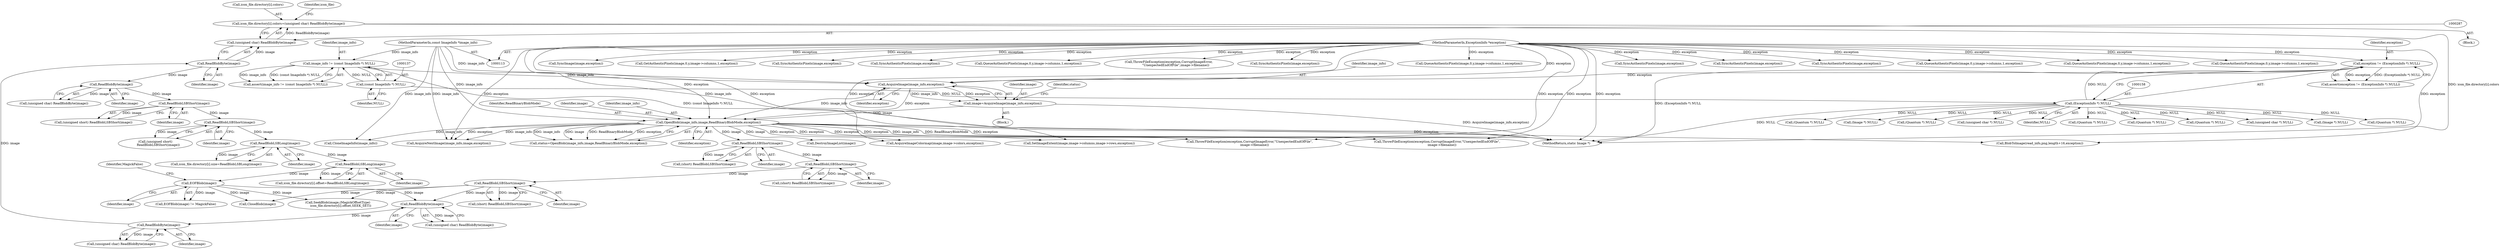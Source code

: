 digraph "0_ImageMagick_0f6fc2d5bf8f500820c3dbcf0d23ee14f2d9f734_3@array" {
"1000278" [label="(Call,icon_file.directory[i].colors=(unsigned char) ReadBlobByte(image))"];
"1000286" [label="(Call,(unsigned char) ReadBlobByte(image))"];
"1000288" [label="(Call,ReadBlobByte(image))"];
"1000276" [label="(Call,ReadBlobByte(image))"];
"1000264" [label="(Call,ReadBlobByte(image))"];
"1000348" [label="(Call,EOFBlob(image))"];
"1000344" [label="(Call,ReadBlobLSBLong(image))"];
"1000334" [label="(Call,ReadBlobLSBLong(image))"];
"1000324" [label="(Call,ReadBlobLSBShort(image))"];
"1000312" [label="(Call,ReadBlobLSBShort(image))"];
"1000300" [label="(Call,ReadBlobByte(image))"];
"1000213" [label="(Call,ReadBlobLSBShort(image))"];
"1000205" [label="(Call,ReadBlobLSBShort(image))"];
"1000197" [label="(Call,ReadBlobLSBShort(image))"];
"1000173" [label="(Call,OpenBlob(image_info,image,ReadBinaryBlobMode,exception))"];
"1000168" [label="(Call,AcquireImage(image_info,exception))"];
"1000134" [label="(Call,image_info != (const ImageInfo *) NULL)"];
"1000114" [label="(MethodParameterIn,const ImageInfo *image_info)"];
"1000136" [label="(Call,(const ImageInfo *) NULL)"];
"1000155" [label="(Call,exception != (ExceptionInfo *) NULL)"];
"1000115" [label="(MethodParameterIn,ExceptionInfo *exception)"];
"1000157" [label="(Call,(ExceptionInfo *) NULL)"];
"1000166" [label="(Call,image=AcquireImage(image_info,exception))"];
"1001632" [label="(Call,QueueAuthenticPixels(image,0,y,image->columns,1,exception))"];
"1000265" [label="(Identifier,image)"];
"1000326" [label="(Call,icon_file.directory[i].size=ReadBlobLSBLong(image))"];
"1000274" [label="(Call,(unsigned char) ReadBlobByte(image))"];
"1000114" [label="(MethodParameterIn,const ImageInfo *image_info)"];
"1000197" [label="(Call,ReadBlobLSBShort(image))"];
"1000288" [label="(Call,ReadBlobByte(image))"];
"1001757" [label="(Call,QueueAuthenticPixels(image,0,y,image->columns,1,exception))"];
"1000298" [label="(Call,(unsigned char) ReadBlobByte(image))"];
"1000286" [label="(Call,(unsigned char) ReadBlobByte(image))"];
"1001944" [label="(Call,(Quantum *) NULL)"];
"1000176" [label="(Identifier,ReadBinaryBlobMode)"];
"1001089" [label="(Call,SetImageExtent(image,image->columns,image->rows,exception))"];
"1000345" [label="(Identifier,image)"];
"1000505" [label="(Call,(unsigned char *) NULL)"];
"1000175" [label="(Identifier,image)"];
"1000352" [label="(Call,ThrowFileException(exception,CorruptImageError,\"UnexpectedEndOfFile\",\n          image->filename))"];
"1000313" [label="(Identifier,image)"];
"1002136" [label="(Call,(Image *) NULL)"];
"1000336" [label="(Call,icon_file.directory[i].offset=ReadBlobLSBLong(image))"];
"1000134" [label="(Call,image_info != (const ImageInfo *) NULL)"];
"1001769" [label="(Call,(Quantum *) NULL)"];
"1000444" [label="(Call,ThrowFileException(exception,CorruptImageError,\"UnexpectedEndOfFile\",\n          image->filename))"];
"1000154" [label="(Call,assert(exception != (ExceptionInfo *) NULL))"];
"1001367" [label="(Call,(Quantum *) NULL)"];
"1000188" [label="(Call,(Image *) NULL)"];
"1000116" [label="(Block,)"];
"1000206" [label="(Identifier,image)"];
"1000591" [label="(Call,BlobToImage(read_info,png,length+16,exception))"];
"1001355" [label="(Call,QueueAuthenticPixels(image,0,y,image->columns,1,exception))"];
"1001528" [label="(Call,(Quantum *) NULL)"];
"1000277" [label="(Identifier,image)"];
"1000934" [label="(Call,AcquireImageColormap(image,image->colors,exception))"];
"1000136" [label="(Call,(const ImageInfo *) NULL)"];
"1002168" [label="(Call,CloseBlob(image))"];
"1000962" [label="(Call,(unsigned char *) NULL)"];
"1000205" [label="(Call,ReadBlobLSBShort(image))"];
"1000174" [label="(Identifier,image_info)"];
"1000253" [label="(Block,)"];
"1000173" [label="(Call,OpenBlob(image_info,image,ReadBinaryBlobMode,exception))"];
"1000322" [label="(Call,(unsigned short)\n      ReadBlobLSBShort(image))"];
"1000349" [label="(Identifier,image)"];
"1000159" [label="(Identifier,NULL)"];
"1001899" [label="(Call,SyncImage(image,exception))"];
"1000172" [label="(Identifier,status)"];
"1000344" [label="(Call,ReadBlobLSBLong(image))"];
"1001932" [label="(Call,GetAuthenticPixels(image,0,y,image->columns,1,exception))"];
"1000169" [label="(Identifier,image_info)"];
"1001701" [label="(Call,SyncAuthenticPixels(image,exception))"];
"1000324" [label="(Call,ReadBlobLSBShort(image))"];
"1000312" [label="(Call,ReadBlobLSBShort(image))"];
"1000279" [label="(Call,icon_file.directory[i].colors)"];
"1002128" [label="(Call,AcquireNextImage(image_info,image,exception))"];
"1000264" [label="(Call,ReadBlobByte(image))"];
"1000115" [label="(MethodParameterIn,ExceptionInfo *exception)"];
"1000579" [label="(Call,CloneImageInfo(image_info))"];
"1000166" [label="(Call,image=AcquireImage(image_info,exception))"];
"1000325" [label="(Identifier,image)"];
"1000133" [label="(Call,assert(image_info != (const ImageInfo *) NULL))"];
"1000276" [label="(Call,ReadBlobByte(image))"];
"1000379" [label="(Call,SeekBlob(image,(MagickOffsetType)\n      icon_file.directory[i].offset,SEEK_SET))"];
"1000300" [label="(Call,ReadBlobByte(image))"];
"1001300" [label="(Call,SyncAuthenticPixels(image,exception))"];
"1000156" [label="(Identifier,exception)"];
"1000211" [label="(Call,(short) ReadBlobLSBShort(image))"];
"1001644" [label="(Call,(Quantum *) NULL)"];
"1000294" [label="(Identifier,icon_file)"];
"1000335" [label="(Identifier,image)"];
"1000198" [label="(Identifier,image)"];
"1001171" [label="(Call,QueueAuthenticPixels(image,0,y,image->columns,1,exception))"];
"1000310" [label="(Call,(unsigned short) ReadBlobLSBShort(image))"];
"1000348" [label="(Call,EOFBlob(image))"];
"1000195" [label="(Call,(short) ReadBlobLSBShort(image))"];
"1000334" [label="(Call,ReadBlobLSBLong(image))"];
"1001183" [label="(Call,(Quantum *) NULL)"];
"1000214" [label="(Identifier,image)"];
"1000185" [label="(Call,DestroyImageList(image))"];
"1000203" [label="(Call,(short) ReadBlobLSBShort(image))"];
"1000177" [label="(Identifier,exception)"];
"1000155" [label="(Call,exception != (ExceptionInfo *) NULL)"];
"1000171" [label="(Call,status=OpenBlob(image_info,image,ReadBinaryBlobMode,exception))"];
"1002173" [label="(MethodReturn,static Image *)"];
"1000138" [label="(Identifier,NULL)"];
"1000170" [label="(Identifier,exception)"];
"1000278" [label="(Call,icon_file.directory[i].colors=(unsigned char) ReadBlobByte(image))"];
"1000347" [label="(Call,EOFBlob(image) != MagickFalse)"];
"1000157" [label="(Call,(ExceptionInfo *) NULL)"];
"1000167" [label="(Identifier,image)"];
"1002088" [label="(Call,ThrowFileException(exception,CorruptImageError,\n              \"UnexpectedEndOfFile\",image->filename))"];
"1000213" [label="(Call,ReadBlobLSBShort(image))"];
"1000135" [label="(Identifier,image_info)"];
"1001461" [label="(Call,SyncAuthenticPixels(image,exception))"];
"1000262" [label="(Call,(unsigned char) ReadBlobByte(image))"];
"1000168" [label="(Call,AcquireImage(image_info,exception))"];
"1000301" [label="(Identifier,image)"];
"1000350" [label="(Identifier,MagickFalse)"];
"1001516" [label="(Call,QueueAuthenticPixels(image,0,y,image->columns,1,exception))"];
"1000289" [label="(Identifier,image)"];
"1001852" [label="(Call,SyncAuthenticPixels(image,exception))"];
"1002077" [label="(Call,SyncAuthenticPixels(image,exception))"];
"1001577" [label="(Call,SyncAuthenticPixels(image,exception))"];
"1000278" -> "1000253"  [label="AST: "];
"1000278" -> "1000286"  [label="CFG: "];
"1000279" -> "1000278"  [label="AST: "];
"1000286" -> "1000278"  [label="AST: "];
"1000294" -> "1000278"  [label="CFG: "];
"1000278" -> "1002173"  [label="DDG: icon_file.directory[i].colors"];
"1000286" -> "1000278"  [label="DDG: ReadBlobByte(image)"];
"1000286" -> "1000288"  [label="CFG: "];
"1000287" -> "1000286"  [label="AST: "];
"1000288" -> "1000286"  [label="AST: "];
"1000288" -> "1000286"  [label="DDG: image"];
"1000288" -> "1000289"  [label="CFG: "];
"1000289" -> "1000288"  [label="AST: "];
"1000276" -> "1000288"  [label="DDG: image"];
"1000288" -> "1000300"  [label="DDG: image"];
"1000276" -> "1000274"  [label="AST: "];
"1000276" -> "1000277"  [label="CFG: "];
"1000277" -> "1000276"  [label="AST: "];
"1000274" -> "1000276"  [label="CFG: "];
"1000276" -> "1000274"  [label="DDG: image"];
"1000264" -> "1000276"  [label="DDG: image"];
"1000264" -> "1000262"  [label="AST: "];
"1000264" -> "1000265"  [label="CFG: "];
"1000265" -> "1000264"  [label="AST: "];
"1000262" -> "1000264"  [label="CFG: "];
"1000264" -> "1000262"  [label="DDG: image"];
"1000348" -> "1000264"  [label="DDG: image"];
"1000213" -> "1000264"  [label="DDG: image"];
"1000348" -> "1000347"  [label="AST: "];
"1000348" -> "1000349"  [label="CFG: "];
"1000349" -> "1000348"  [label="AST: "];
"1000350" -> "1000348"  [label="CFG: "];
"1000348" -> "1000347"  [label="DDG: image"];
"1000344" -> "1000348"  [label="DDG: image"];
"1000348" -> "1000379"  [label="DDG: image"];
"1000348" -> "1002168"  [label="DDG: image"];
"1000344" -> "1000336"  [label="AST: "];
"1000344" -> "1000345"  [label="CFG: "];
"1000345" -> "1000344"  [label="AST: "];
"1000336" -> "1000344"  [label="CFG: "];
"1000344" -> "1000336"  [label="DDG: image"];
"1000334" -> "1000344"  [label="DDG: image"];
"1000334" -> "1000326"  [label="AST: "];
"1000334" -> "1000335"  [label="CFG: "];
"1000335" -> "1000334"  [label="AST: "];
"1000326" -> "1000334"  [label="CFG: "];
"1000334" -> "1000326"  [label="DDG: image"];
"1000324" -> "1000334"  [label="DDG: image"];
"1000324" -> "1000322"  [label="AST: "];
"1000324" -> "1000325"  [label="CFG: "];
"1000325" -> "1000324"  [label="AST: "];
"1000322" -> "1000324"  [label="CFG: "];
"1000324" -> "1000322"  [label="DDG: image"];
"1000312" -> "1000324"  [label="DDG: image"];
"1000312" -> "1000310"  [label="AST: "];
"1000312" -> "1000313"  [label="CFG: "];
"1000313" -> "1000312"  [label="AST: "];
"1000310" -> "1000312"  [label="CFG: "];
"1000312" -> "1000310"  [label="DDG: image"];
"1000300" -> "1000312"  [label="DDG: image"];
"1000300" -> "1000298"  [label="AST: "];
"1000300" -> "1000301"  [label="CFG: "];
"1000301" -> "1000300"  [label="AST: "];
"1000298" -> "1000300"  [label="CFG: "];
"1000300" -> "1000298"  [label="DDG: image"];
"1000213" -> "1000211"  [label="AST: "];
"1000213" -> "1000214"  [label="CFG: "];
"1000214" -> "1000213"  [label="AST: "];
"1000211" -> "1000213"  [label="CFG: "];
"1000213" -> "1000211"  [label="DDG: image"];
"1000205" -> "1000213"  [label="DDG: image"];
"1000213" -> "1000379"  [label="DDG: image"];
"1000213" -> "1002168"  [label="DDG: image"];
"1000205" -> "1000203"  [label="AST: "];
"1000205" -> "1000206"  [label="CFG: "];
"1000206" -> "1000205"  [label="AST: "];
"1000203" -> "1000205"  [label="CFG: "];
"1000205" -> "1000203"  [label="DDG: image"];
"1000197" -> "1000205"  [label="DDG: image"];
"1000197" -> "1000195"  [label="AST: "];
"1000197" -> "1000198"  [label="CFG: "];
"1000198" -> "1000197"  [label="AST: "];
"1000195" -> "1000197"  [label="CFG: "];
"1000197" -> "1000195"  [label="DDG: image"];
"1000173" -> "1000197"  [label="DDG: image"];
"1000173" -> "1000171"  [label="AST: "];
"1000173" -> "1000177"  [label="CFG: "];
"1000174" -> "1000173"  [label="AST: "];
"1000175" -> "1000173"  [label="AST: "];
"1000176" -> "1000173"  [label="AST: "];
"1000177" -> "1000173"  [label="AST: "];
"1000171" -> "1000173"  [label="CFG: "];
"1000173" -> "1002173"  [label="DDG: ReadBinaryBlobMode"];
"1000173" -> "1002173"  [label="DDG: exception"];
"1000173" -> "1002173"  [label="DDG: image_info"];
"1000173" -> "1000171"  [label="DDG: image_info"];
"1000173" -> "1000171"  [label="DDG: image"];
"1000173" -> "1000171"  [label="DDG: ReadBinaryBlobMode"];
"1000173" -> "1000171"  [label="DDG: exception"];
"1000168" -> "1000173"  [label="DDG: image_info"];
"1000168" -> "1000173"  [label="DDG: exception"];
"1000114" -> "1000173"  [label="DDG: image_info"];
"1000166" -> "1000173"  [label="DDG: image"];
"1000115" -> "1000173"  [label="DDG: exception"];
"1000173" -> "1000185"  [label="DDG: image"];
"1000173" -> "1000352"  [label="DDG: exception"];
"1000173" -> "1000444"  [label="DDG: exception"];
"1000173" -> "1000579"  [label="DDG: image_info"];
"1000173" -> "1000591"  [label="DDG: exception"];
"1000173" -> "1000934"  [label="DDG: exception"];
"1000173" -> "1001089"  [label="DDG: exception"];
"1000173" -> "1002128"  [label="DDG: image_info"];
"1000173" -> "1002128"  [label="DDG: exception"];
"1000168" -> "1000166"  [label="AST: "];
"1000168" -> "1000170"  [label="CFG: "];
"1000169" -> "1000168"  [label="AST: "];
"1000170" -> "1000168"  [label="AST: "];
"1000166" -> "1000168"  [label="CFG: "];
"1000168" -> "1000166"  [label="DDG: image_info"];
"1000168" -> "1000166"  [label="DDG: exception"];
"1000134" -> "1000168"  [label="DDG: image_info"];
"1000114" -> "1000168"  [label="DDG: image_info"];
"1000155" -> "1000168"  [label="DDG: exception"];
"1000115" -> "1000168"  [label="DDG: exception"];
"1000134" -> "1000133"  [label="AST: "];
"1000134" -> "1000136"  [label="CFG: "];
"1000135" -> "1000134"  [label="AST: "];
"1000136" -> "1000134"  [label="AST: "];
"1000133" -> "1000134"  [label="CFG: "];
"1000134" -> "1002173"  [label="DDG: (const ImageInfo *) NULL"];
"1000134" -> "1000133"  [label="DDG: image_info"];
"1000134" -> "1000133"  [label="DDG: (const ImageInfo *) NULL"];
"1000114" -> "1000134"  [label="DDG: image_info"];
"1000136" -> "1000134"  [label="DDG: NULL"];
"1000114" -> "1000113"  [label="AST: "];
"1000114" -> "1002173"  [label="DDG: image_info"];
"1000114" -> "1000579"  [label="DDG: image_info"];
"1000114" -> "1002128"  [label="DDG: image_info"];
"1000136" -> "1000138"  [label="CFG: "];
"1000137" -> "1000136"  [label="AST: "];
"1000138" -> "1000136"  [label="AST: "];
"1000136" -> "1000157"  [label="DDG: NULL"];
"1000155" -> "1000154"  [label="AST: "];
"1000155" -> "1000157"  [label="CFG: "];
"1000156" -> "1000155"  [label="AST: "];
"1000157" -> "1000155"  [label="AST: "];
"1000154" -> "1000155"  [label="CFG: "];
"1000155" -> "1002173"  [label="DDG: (ExceptionInfo *) NULL"];
"1000155" -> "1000154"  [label="DDG: exception"];
"1000155" -> "1000154"  [label="DDG: (ExceptionInfo *) NULL"];
"1000115" -> "1000155"  [label="DDG: exception"];
"1000157" -> "1000155"  [label="DDG: NULL"];
"1000115" -> "1000113"  [label="AST: "];
"1000115" -> "1002173"  [label="DDG: exception"];
"1000115" -> "1000352"  [label="DDG: exception"];
"1000115" -> "1000444"  [label="DDG: exception"];
"1000115" -> "1000591"  [label="DDG: exception"];
"1000115" -> "1000934"  [label="DDG: exception"];
"1000115" -> "1001089"  [label="DDG: exception"];
"1000115" -> "1001171"  [label="DDG: exception"];
"1000115" -> "1001300"  [label="DDG: exception"];
"1000115" -> "1001355"  [label="DDG: exception"];
"1000115" -> "1001461"  [label="DDG: exception"];
"1000115" -> "1001516"  [label="DDG: exception"];
"1000115" -> "1001577"  [label="DDG: exception"];
"1000115" -> "1001632"  [label="DDG: exception"];
"1000115" -> "1001701"  [label="DDG: exception"];
"1000115" -> "1001757"  [label="DDG: exception"];
"1000115" -> "1001852"  [label="DDG: exception"];
"1000115" -> "1001899"  [label="DDG: exception"];
"1000115" -> "1001932"  [label="DDG: exception"];
"1000115" -> "1002077"  [label="DDG: exception"];
"1000115" -> "1002088"  [label="DDG: exception"];
"1000115" -> "1002128"  [label="DDG: exception"];
"1000157" -> "1000159"  [label="CFG: "];
"1000158" -> "1000157"  [label="AST: "];
"1000159" -> "1000157"  [label="AST: "];
"1000157" -> "1002173"  [label="DDG: NULL"];
"1000157" -> "1000188"  [label="DDG: NULL"];
"1000157" -> "1000505"  [label="DDG: NULL"];
"1000157" -> "1000962"  [label="DDG: NULL"];
"1000157" -> "1001183"  [label="DDG: NULL"];
"1000157" -> "1001367"  [label="DDG: NULL"];
"1000157" -> "1001528"  [label="DDG: NULL"];
"1000157" -> "1001644"  [label="DDG: NULL"];
"1000157" -> "1001769"  [label="DDG: NULL"];
"1000157" -> "1001944"  [label="DDG: NULL"];
"1000157" -> "1002136"  [label="DDG: NULL"];
"1000166" -> "1000116"  [label="AST: "];
"1000167" -> "1000166"  [label="AST: "];
"1000172" -> "1000166"  [label="CFG: "];
"1000166" -> "1002173"  [label="DDG: AcquireImage(image_info,exception)"];
}
